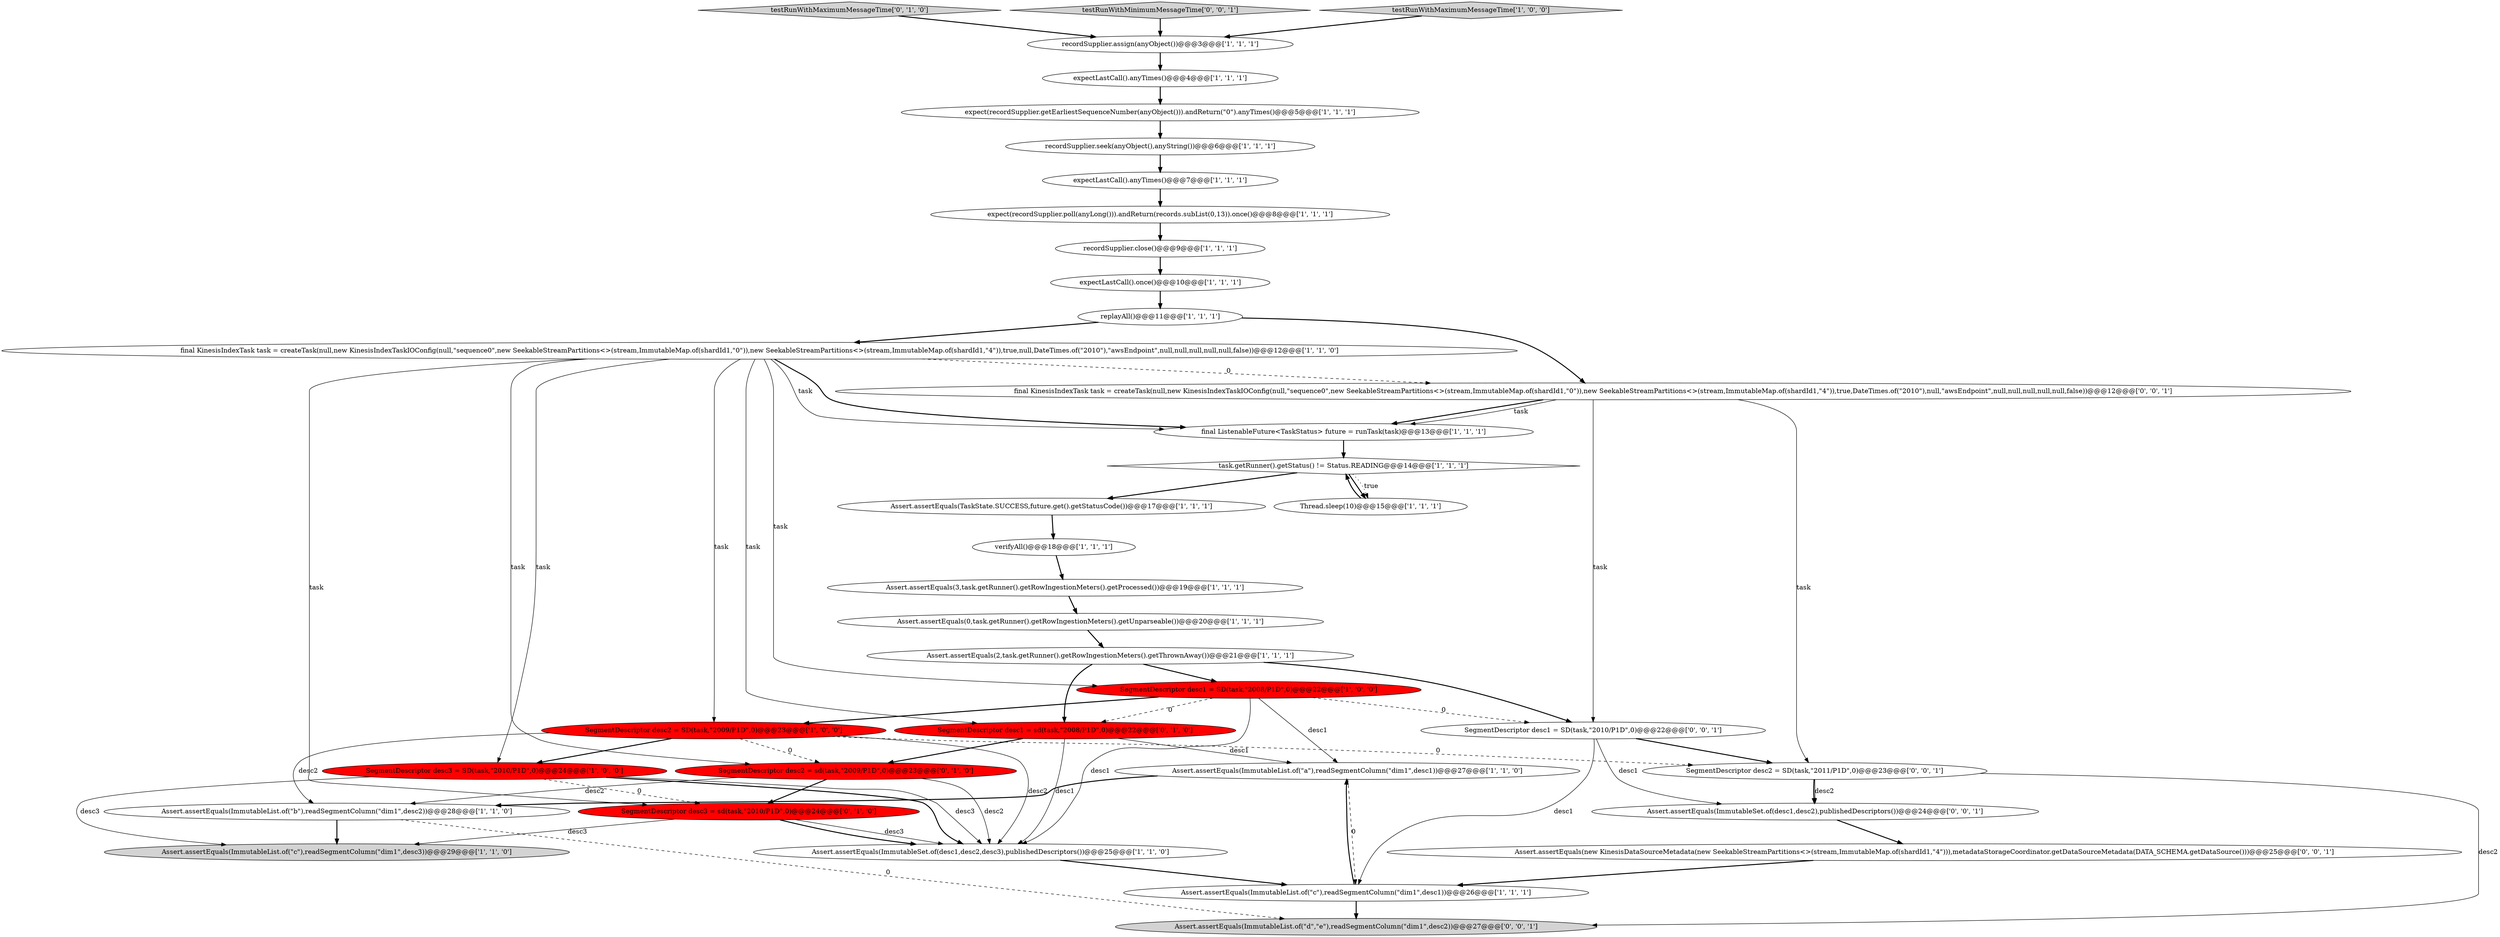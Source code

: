 digraph {
25 [style = filled, label = "Assert.assertEquals(ImmutableList.of(\"a\"),readSegmentColumn(\"dim1\",desc1))@@@27@@@['1', '1', '0']", fillcolor = white, shape = ellipse image = "AAA0AAABBB1BBB"];
5 [style = filled, label = "SegmentDescriptor desc2 = SD(task,\"2009/P1D\",0)@@@23@@@['1', '0', '0']", fillcolor = red, shape = ellipse image = "AAA1AAABBB1BBB"];
30 [style = filled, label = "testRunWithMaximumMessageTime['0', '1', '0']", fillcolor = lightgray, shape = diamond image = "AAA0AAABBB2BBB"];
20 [style = filled, label = "verifyAll()@@@18@@@['1', '1', '1']", fillcolor = white, shape = ellipse image = "AAA0AAABBB1BBB"];
11 [style = filled, label = "Assert.assertEquals(ImmutableList.of(\"c\"),readSegmentColumn(\"dim1\",desc1))@@@26@@@['1', '1', '1']", fillcolor = white, shape = ellipse image = "AAA0AAABBB1BBB"];
29 [style = filled, label = "SegmentDescriptor desc3 = sd(task,\"2010/P1D\",0)@@@24@@@['0', '1', '0']", fillcolor = red, shape = ellipse image = "AAA1AAABBB2BBB"];
18 [style = filled, label = "Assert.assertEquals(2,task.getRunner().getRowIngestionMeters().getThrownAway())@@@21@@@['1', '1', '1']", fillcolor = white, shape = ellipse image = "AAA0AAABBB1BBB"];
36 [style = filled, label = "SegmentDescriptor desc2 = SD(task,\"2011/P1D\",0)@@@23@@@['0', '0', '1']", fillcolor = white, shape = ellipse image = "AAA0AAABBB3BBB"];
27 [style = filled, label = "SegmentDescriptor desc1 = sd(task,\"2008/P1D\",0)@@@22@@@['0', '1', '0']", fillcolor = red, shape = ellipse image = "AAA1AAABBB2BBB"];
19 [style = filled, label = "expectLastCall().anyTimes()@@@7@@@['1', '1', '1']", fillcolor = white, shape = ellipse image = "AAA0AAABBB1BBB"];
13 [style = filled, label = "expectLastCall().anyTimes()@@@4@@@['1', '1', '1']", fillcolor = white, shape = ellipse image = "AAA0AAABBB1BBB"];
3 [style = filled, label = "SegmentDescriptor desc3 = SD(task,\"2010/P1D\",0)@@@24@@@['1', '0', '0']", fillcolor = red, shape = ellipse image = "AAA1AAABBB1BBB"];
31 [style = filled, label = "Assert.assertEquals(ImmutableList.of(\"d\",\"e\"),readSegmentColumn(\"dim1\",desc2))@@@27@@@['0', '0', '1']", fillcolor = lightgray, shape = ellipse image = "AAA0AAABBB3BBB"];
34 [style = filled, label = "final KinesisIndexTask task = createTask(null,new KinesisIndexTaskIOConfig(null,\"sequence0\",new SeekableStreamPartitions<>(stream,ImmutableMap.of(shardId1,\"0\")),new SeekableStreamPartitions<>(stream,ImmutableMap.of(shardId1,\"4\")),true,DateTimes.of(\"2010\"),null,\"awsEndpoint\",null,null,null,null,null,false))@@@12@@@['0', '0', '1']", fillcolor = white, shape = ellipse image = "AAA0AAABBB3BBB"];
12 [style = filled, label = "recordSupplier.assign(anyObject())@@@3@@@['1', '1', '1']", fillcolor = white, shape = ellipse image = "AAA0AAABBB1BBB"];
24 [style = filled, label = "Assert.assertEquals(ImmutableSet.of(desc1,desc2,desc3),publishedDescriptors())@@@25@@@['1', '1', '0']", fillcolor = white, shape = ellipse image = "AAA0AAABBB1BBB"];
28 [style = filled, label = "SegmentDescriptor desc2 = sd(task,\"2009/P1D\",0)@@@23@@@['0', '1', '0']", fillcolor = red, shape = ellipse image = "AAA1AAABBB2BBB"];
17 [style = filled, label = "replayAll()@@@11@@@['1', '1', '1']", fillcolor = white, shape = ellipse image = "AAA0AAABBB1BBB"];
37 [style = filled, label = "Assert.assertEquals(ImmutableSet.of(desc1,desc2),publishedDescriptors())@@@24@@@['0', '0', '1']", fillcolor = white, shape = ellipse image = "AAA0AAABBB3BBB"];
32 [style = filled, label = "Assert.assertEquals(new KinesisDataSourceMetadata(new SeekableStreamPartitions<>(stream,ImmutableMap.of(shardId1,\"4\"))),metadataStorageCoordinator.getDataSourceMetadata(DATA_SCHEMA.getDataSource()))@@@25@@@['0', '0', '1']", fillcolor = white, shape = ellipse image = "AAA0AAABBB3BBB"];
9 [style = filled, label = "Assert.assertEquals(ImmutableList.of(\"c\"),readSegmentColumn(\"dim1\",desc3))@@@29@@@['1', '1', '0']", fillcolor = lightgray, shape = ellipse image = "AAA0AAABBB1BBB"];
7 [style = filled, label = "expect(recordSupplier.poll(anyLong())).andReturn(records.subList(0,13)).once()@@@8@@@['1', '1', '1']", fillcolor = white, shape = ellipse image = "AAA0AAABBB1BBB"];
26 [style = filled, label = "Assert.assertEquals(3,task.getRunner().getRowIngestionMeters().getProcessed())@@@19@@@['1', '1', '1']", fillcolor = white, shape = ellipse image = "AAA0AAABBB1BBB"];
22 [style = filled, label = "SegmentDescriptor desc1 = SD(task,\"2008/P1D\",0)@@@22@@@['1', '0', '0']", fillcolor = red, shape = ellipse image = "AAA1AAABBB1BBB"];
4 [style = filled, label = "Thread.sleep(10)@@@15@@@['1', '1', '1']", fillcolor = white, shape = ellipse image = "AAA0AAABBB1BBB"];
6 [style = filled, label = "expect(recordSupplier.getEarliestSequenceNumber(anyObject())).andReturn(\"0\").anyTimes()@@@5@@@['1', '1', '1']", fillcolor = white, shape = ellipse image = "AAA0AAABBB1BBB"];
10 [style = filled, label = "recordSupplier.seek(anyObject(),anyString())@@@6@@@['1', '1', '1']", fillcolor = white, shape = ellipse image = "AAA0AAABBB1BBB"];
2 [style = filled, label = "Assert.assertEquals(0,task.getRunner().getRowIngestionMeters().getUnparseable())@@@20@@@['1', '1', '1']", fillcolor = white, shape = ellipse image = "AAA0AAABBB1BBB"];
16 [style = filled, label = "Assert.assertEquals(ImmutableList.of(\"b\"),readSegmentColumn(\"dim1\",desc2))@@@28@@@['1', '1', '0']", fillcolor = white, shape = ellipse image = "AAA0AAABBB1BBB"];
8 [style = filled, label = "Assert.assertEquals(TaskState.SUCCESS,future.get().getStatusCode())@@@17@@@['1', '1', '1']", fillcolor = white, shape = ellipse image = "AAA0AAABBB1BBB"];
33 [style = filled, label = "SegmentDescriptor desc1 = SD(task,\"2010/P1D\",0)@@@22@@@['0', '0', '1']", fillcolor = white, shape = ellipse image = "AAA0AAABBB3BBB"];
35 [style = filled, label = "testRunWithMinimumMessageTime['0', '0', '1']", fillcolor = lightgray, shape = diamond image = "AAA0AAABBB3BBB"];
0 [style = filled, label = "final KinesisIndexTask task = createTask(null,new KinesisIndexTaskIOConfig(null,\"sequence0\",new SeekableStreamPartitions<>(stream,ImmutableMap.of(shardId1,\"0\")),new SeekableStreamPartitions<>(stream,ImmutableMap.of(shardId1,\"4\")),true,null,DateTimes.of(\"2010\"),\"awsEndpoint\",null,null,null,null,null,false))@@@12@@@['1', '1', '0']", fillcolor = white, shape = ellipse image = "AAA0AAABBB1BBB"];
15 [style = filled, label = "testRunWithMaximumMessageTime['1', '0', '0']", fillcolor = lightgray, shape = diamond image = "AAA0AAABBB1BBB"];
23 [style = filled, label = "final ListenableFuture<TaskStatus> future = runTask(task)@@@13@@@['1', '1', '1']", fillcolor = white, shape = ellipse image = "AAA0AAABBB1BBB"];
1 [style = filled, label = "task.getRunner().getStatus() != Status.READING@@@14@@@['1', '1', '1']", fillcolor = white, shape = diamond image = "AAA0AAABBB1BBB"];
21 [style = filled, label = "recordSupplier.close()@@@9@@@['1', '1', '1']", fillcolor = white, shape = ellipse image = "AAA0AAABBB1BBB"];
14 [style = filled, label = "expectLastCall().once()@@@10@@@['1', '1', '1']", fillcolor = white, shape = ellipse image = "AAA0AAABBB1BBB"];
3->29 [style = dashed, label="0"];
5->3 [style = bold, label=""];
28->29 [style = bold, label=""];
36->37 [style = solid, label="desc2"];
0->5 [style = solid, label="task"];
1->4 [style = bold, label=""];
1->8 [style = bold, label=""];
16->31 [style = dashed, label="0"];
3->24 [style = bold, label=""];
20->26 [style = bold, label=""];
0->23 [style = solid, label="task"];
10->19 [style = bold, label=""];
27->28 [style = bold, label=""];
22->33 [style = dashed, label="0"];
22->24 [style = solid, label="desc1"];
18->33 [style = bold, label=""];
28->16 [style = solid, label="desc2"];
2->18 [style = bold, label=""];
14->17 [style = bold, label=""];
33->37 [style = solid, label="desc1"];
5->16 [style = solid, label="desc2"];
22->27 [style = dashed, label="0"];
1->4 [style = dotted, label="true"];
3->9 [style = solid, label="desc3"];
27->24 [style = solid, label="desc1"];
25->16 [style = bold, label=""];
5->36 [style = dashed, label="0"];
22->5 [style = bold, label=""];
28->24 [style = solid, label="desc2"];
29->24 [style = solid, label="desc3"];
22->25 [style = solid, label="desc1"];
12->13 [style = bold, label=""];
11->31 [style = bold, label=""];
26->2 [style = bold, label=""];
17->34 [style = bold, label=""];
30->12 [style = bold, label=""];
18->22 [style = bold, label=""];
17->0 [style = bold, label=""];
8->20 [style = bold, label=""];
0->23 [style = bold, label=""];
5->28 [style = dashed, label="0"];
18->27 [style = bold, label=""];
24->11 [style = bold, label=""];
0->3 [style = solid, label="task"];
25->11 [style = dashed, label="0"];
6->10 [style = bold, label=""];
33->36 [style = bold, label=""];
34->33 [style = solid, label="task"];
3->24 [style = solid, label="desc3"];
23->1 [style = bold, label=""];
7->21 [style = bold, label=""];
37->32 [style = bold, label=""];
0->22 [style = solid, label="task"];
0->27 [style = solid, label="task"];
33->11 [style = solid, label="desc1"];
34->23 [style = bold, label=""];
4->1 [style = bold, label=""];
15->12 [style = bold, label=""];
36->37 [style = bold, label=""];
34->23 [style = solid, label="task"];
36->31 [style = solid, label="desc2"];
13->6 [style = bold, label=""];
27->25 [style = solid, label="desc1"];
0->34 [style = dashed, label="0"];
29->24 [style = bold, label=""];
32->11 [style = bold, label=""];
0->28 [style = solid, label="task"];
34->36 [style = solid, label="task"];
19->7 [style = bold, label=""];
5->24 [style = solid, label="desc2"];
16->9 [style = bold, label=""];
35->12 [style = bold, label=""];
0->29 [style = solid, label="task"];
11->25 [style = bold, label=""];
29->9 [style = solid, label="desc3"];
21->14 [style = bold, label=""];
}
